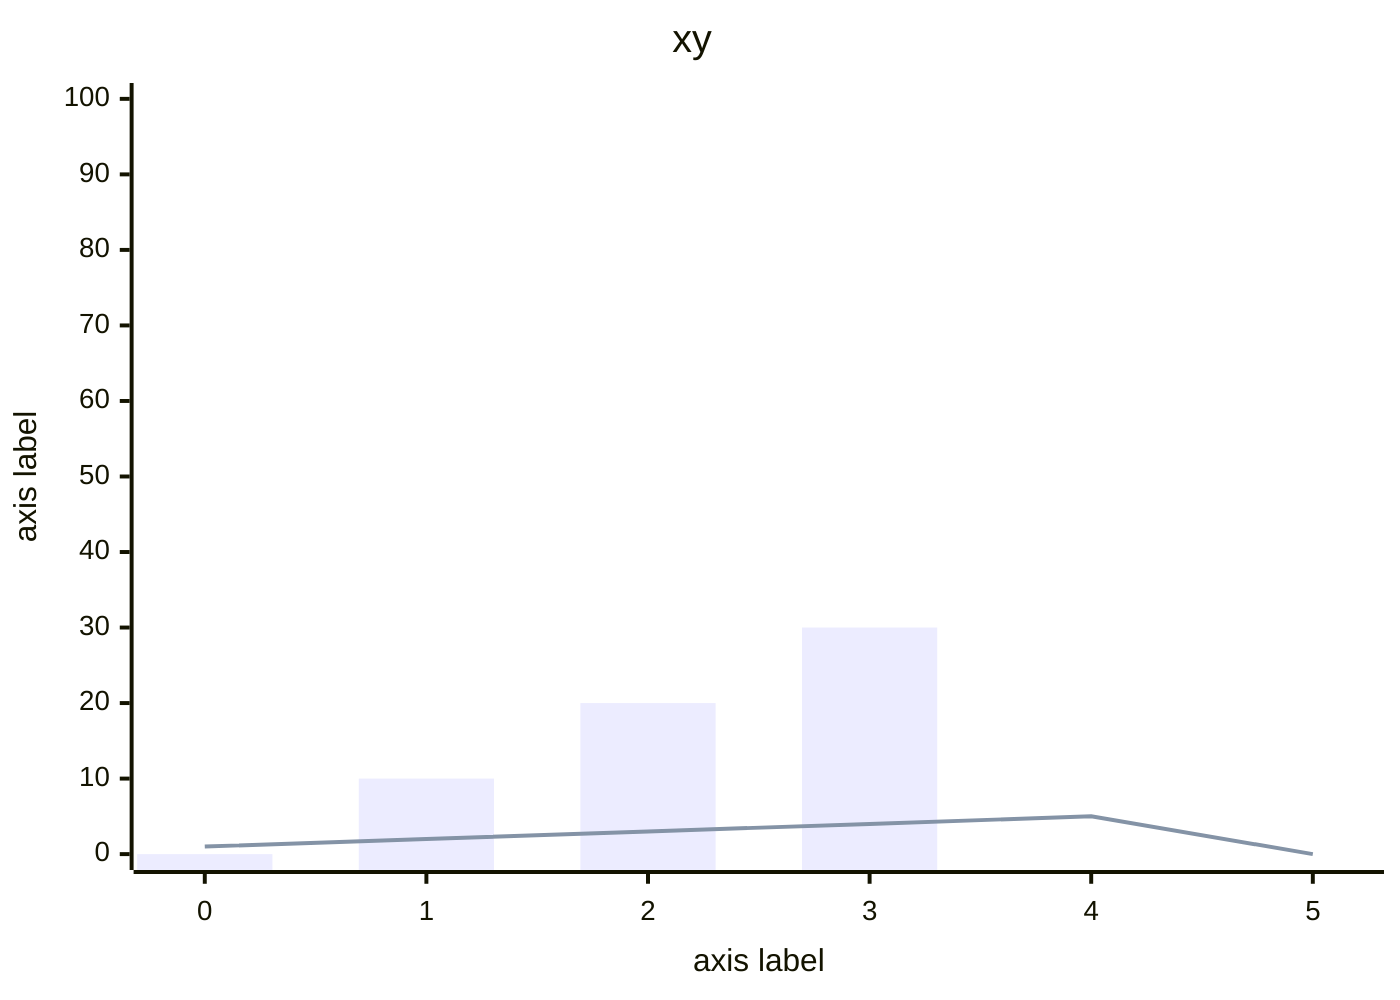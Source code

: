 ---
title: xy
---
xychart-beta
    x-axis "axis label" [0, 1, 2, 3, 4, 5]
    y-axis "axis label" 0 --> 100
    bar [0, 10, 20, 30]
    line [1, 2, 3, 4, 5, 0]